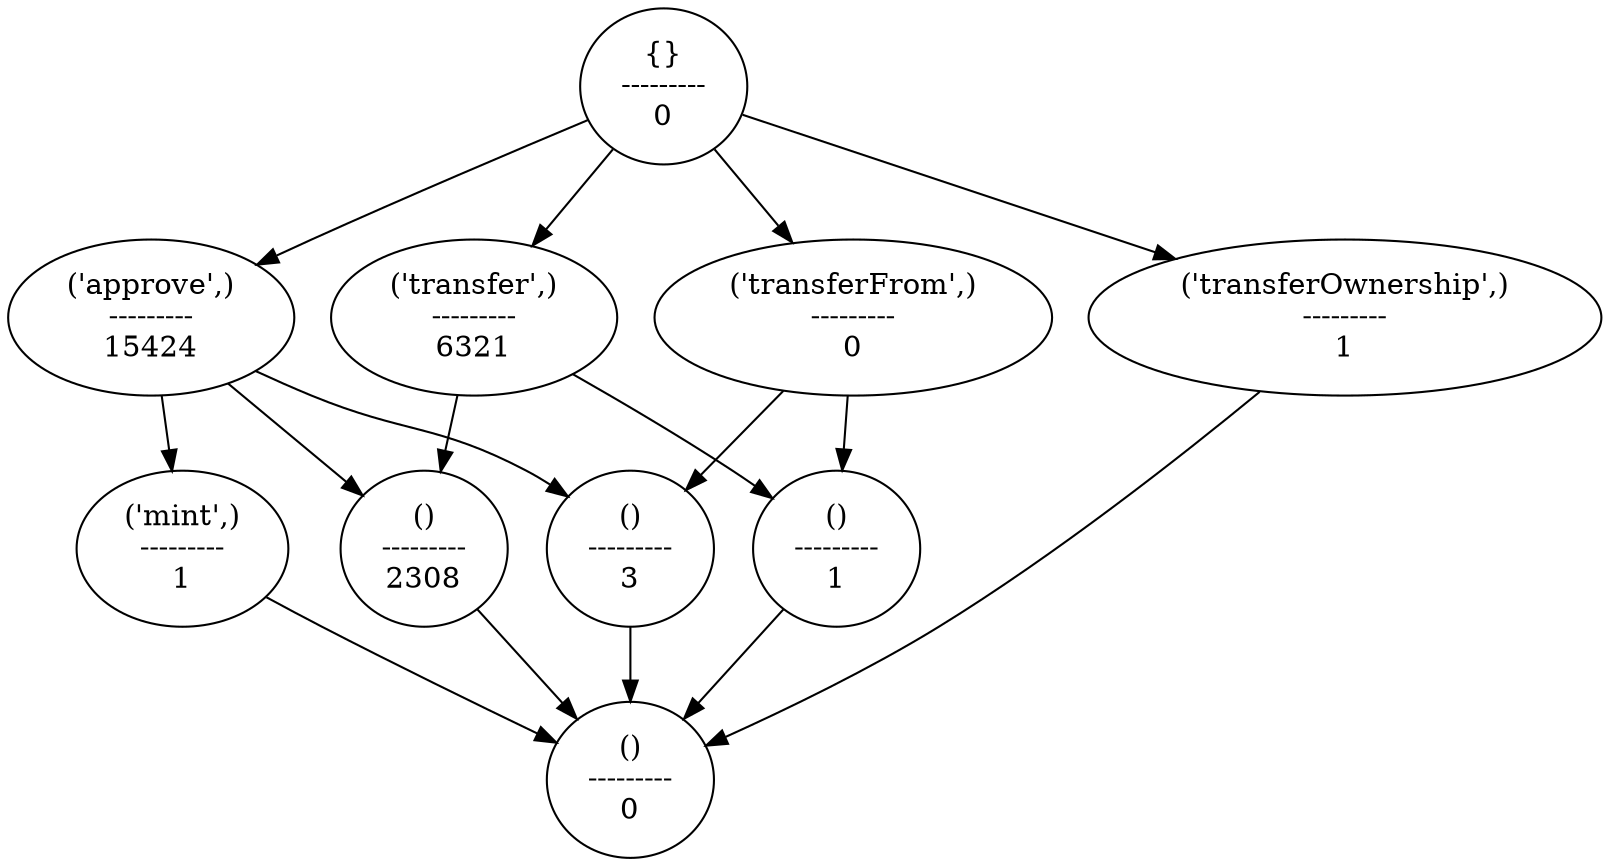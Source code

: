 strict digraph  {
"{}\n---------\n0";
"('approve',)\n---------\n15424";
"()\n---------\n2308";
"()\n---------\n0";
"()\n---------\n3";
"('mint',)\n---------\n1";
"('transfer',)\n---------\n6321";
"()\n---------\n1";
"('transferFrom',)\n---------\n0";
"('transferOwnership',)\n---------\n1";
"{}\n---------\n0" -> "('approve',)\n---------\n15424";
"{}\n---------\n0" -> "('transfer',)\n---------\n6321";
"{}\n---------\n0" -> "('transferFrom',)\n---------\n0";
"{}\n---------\n0" -> "('transferOwnership',)\n---------\n1";
"('approve',)\n---------\n15424" -> "()\n---------\n2308";
"('approve',)\n---------\n15424" -> "()\n---------\n3";
"('approve',)\n---------\n15424" -> "('mint',)\n---------\n1";
"()\n---------\n2308" -> "()\n---------\n0";
"()\n---------\n3" -> "()\n---------\n0";
"('mint',)\n---------\n1" -> "()\n---------\n0";
"('transfer',)\n---------\n6321" -> "()\n---------\n2308";
"('transfer',)\n---------\n6321" -> "()\n---------\n1";
"()\n---------\n1" -> "()\n---------\n0";
"('transferFrom',)\n---------\n0" -> "()\n---------\n3";
"('transferFrom',)\n---------\n0" -> "()\n---------\n1";
"('transferOwnership',)\n---------\n1" -> "()\n---------\n0";
}
